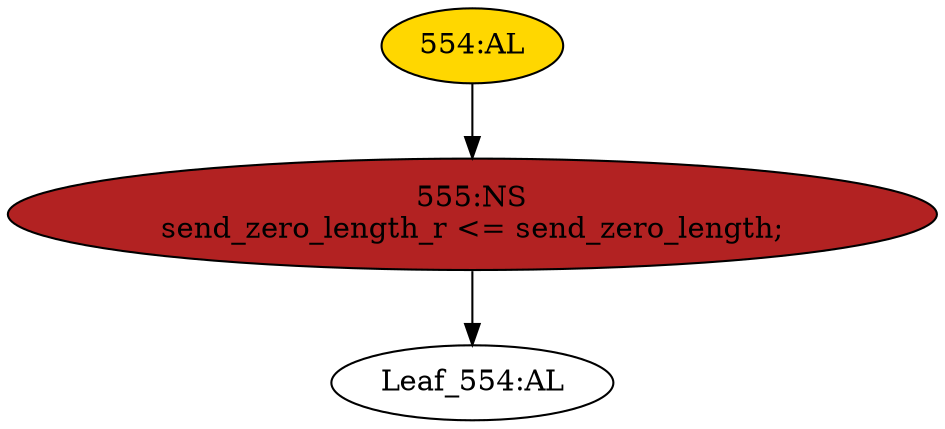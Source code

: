 strict digraph "" {
	node [label="\N"];
	"555:NS"	 [ast="<pyverilog.vparser.ast.NonblockingSubstitution object at 0x7fa020e95e90>",
		fillcolor=firebrick,
		label="555:NS
send_zero_length_r <= send_zero_length;",
		statements="[<pyverilog.vparser.ast.NonblockingSubstitution object at 0x7fa020e95e90>]",
		style=filled,
		typ=NonblockingSubstitution];
	"Leaf_554:AL"	 [def_var="['send_zero_length_r']",
		label="Leaf_554:AL"];
	"555:NS" -> "Leaf_554:AL"	 [cond="[]",
		lineno=None];
	"554:AL"	 [ast="<pyverilog.vparser.ast.Always object at 0x7fa020e2f090>",
		clk_sens=True,
		fillcolor=gold,
		label="554:AL",
		sens="['clk']",
		statements="[]",
		style=filled,
		typ=Always,
		use_var="['send_zero_length']"];
	"554:AL" -> "555:NS"	 [cond="[]",
		lineno=None];
}
